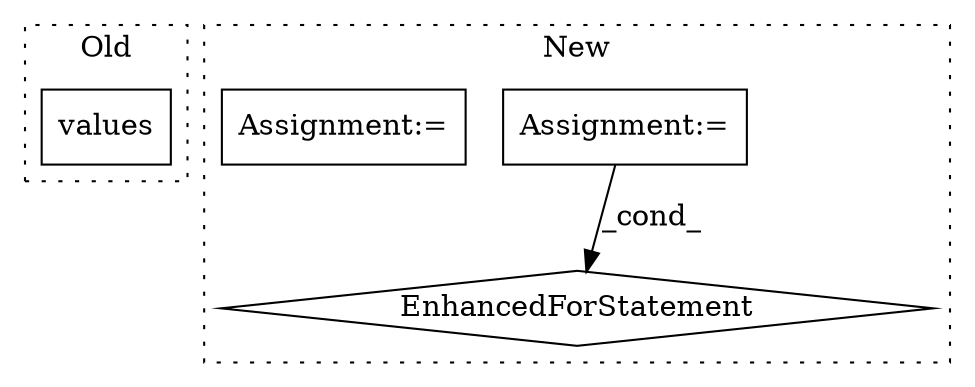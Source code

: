 digraph G {
subgraph cluster0 {
1 [label="values" a="32" s="2504" l="8" shape="box"];
label = "Old";
style="dotted";
}
subgraph cluster1 {
2 [label="EnhancedForStatement" a="70" s="2699,2801" l="57,2" shape="diamond"];
3 [label="Assignment:=" a="7" s="2699,2801" l="57,2" shape="box"];
4 [label="Assignment:=" a="7" s="2608" l="1" shape="box"];
label = "New";
style="dotted";
}
3 -> 2 [label="_cond_"];
}